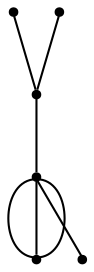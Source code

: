 graph {
  node [shape=point,comment="{\"directed\":false,\"doi\":\"10.1007/978-3-540-77537-9_19\",\"figure\":\"6 (1)\"}"]

  v0 [pos="1047.3413499344226,786.2441567160866"]
  v1 [pos="980.6250708646552,719.5532476251775"]
  v2 [pos="847.1925127251203,852.9350658069957"]
  v3 [pos="913.9087917948877,886.2805203524503"]
  v4 [pos="780.4762336553529,652.8623385342685"]
  v5 [pos="913.9087917948877,619.5168839888138"]

  v0 -- v1 [id="-1",pos="1047.3413499344226,786.2441567160866 980.6250708646552,719.5532476251775 980.6250708646552,719.5532476251775 980.6250708646552,719.5532476251775"]
  v2 -- v4 [id="-2",pos="847.1925127251203,852.9350658069957 713.7599545855854,852.9350658069957 713.7599545855854,852.9350658069957 713.7599545855854,852.9350658069957 713.7599545855854,652.8623385342685 713.7599545855854,652.8623385342685 713.7599545855854,652.8623385342685 780.4762336553529,652.8623385342685 780.4762336553529,652.8623385342685 780.4762336553529,652.8623385342685"]
  v2 -- v4 [id="-3",pos="847.1925127251203,852.9350658069957 1114.0575653785882,852.9350658069957 1114.0575653785882,852.9350658069957 1114.0575653785882,852.9350658069957 1114.0575653785882,652.8623385342685 1114.0575653785882,652.8623385342685 1114.0575653785882,652.8623385342685 780.4762336553529,652.8623385342685 780.4762336553529,652.8623385342685 780.4762336553529,652.8623385342685"]
  v2 -- v5 [id="-4",pos="847.1925127251203,852.9350658069957 913.9087917948877,619.5168839888138 913.9087917948877,619.5168839888138 913.9087917948877,619.5168839888138"]
  v3 -- v1 [id="-5",pos="913.9087917948877,886.2805203524503 980.6250708646552,719.5532476251775 980.6250708646552,719.5532476251775 980.6250708646552,719.5532476251775"]
  v1 -- v2 [id="-6",pos="980.6250708646552,719.5532476251775 847.1925127251203,852.9350658069957 847.1925127251203,852.9350658069957 847.1925127251203,852.9350658069957"]
  v2 -- v4 [id="-7",pos="847.1925127251203,852.9350658069957 780.4762336553529,652.8623385342685 780.4762336553529,652.8623385342685 780.4762336553529,652.8623385342685"]
}